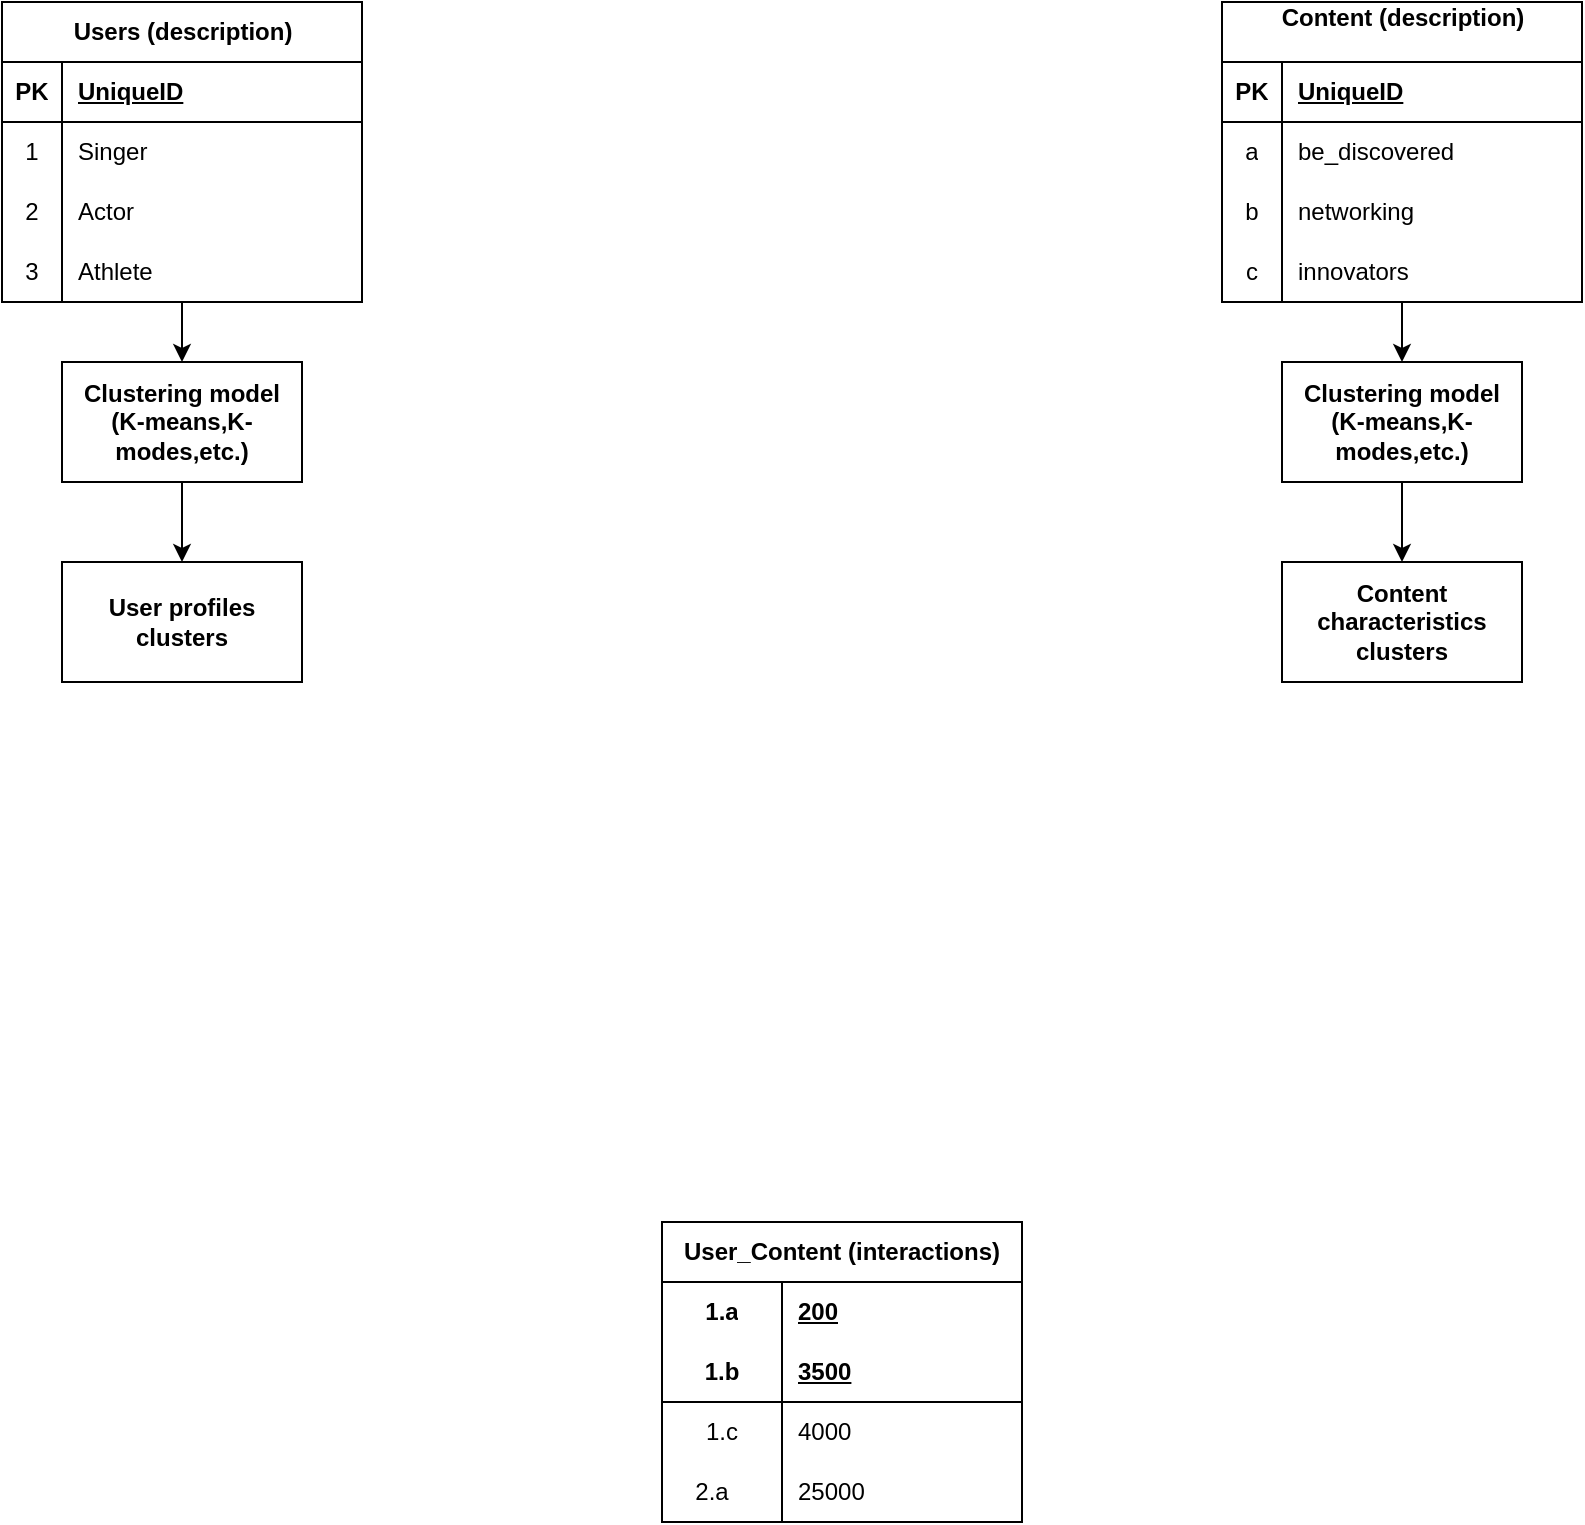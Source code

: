 <mxfile version="24.7.16">
  <diagram name="Page-1" id="EhUy1NutrSuOl0fZKsCN">
    <mxGraphModel dx="1050" dy="522" grid="1" gridSize="10" guides="1" tooltips="1" connect="1" arrows="1" fold="1" page="1" pageScale="1" pageWidth="850" pageHeight="1100" math="0" shadow="0">
      <root>
        <mxCell id="0" />
        <mxCell id="1" parent="0" />
        <mxCell id="bGWGADnspKj60i5a6RQ0-1" value="User_Content (interactions)" style="shape=table;startSize=30;container=1;collapsible=1;childLayout=tableLayout;fixedRows=1;rowLines=0;fontStyle=1;align=center;resizeLast=1;html=1;whiteSpace=wrap;" vertex="1" parent="1">
          <mxGeometry x="360" y="630" width="180" height="150" as="geometry" />
        </mxCell>
        <mxCell id="bGWGADnspKj60i5a6RQ0-2" value="" style="shape=tableRow;horizontal=0;startSize=0;swimlaneHead=0;swimlaneBody=0;fillColor=none;collapsible=0;dropTarget=0;points=[[0,0.5],[1,0.5]];portConstraint=eastwest;top=0;left=0;right=0;bottom=0;html=1;" vertex="1" parent="bGWGADnspKj60i5a6RQ0-1">
          <mxGeometry y="30" width="180" height="30" as="geometry" />
        </mxCell>
        <mxCell id="bGWGADnspKj60i5a6RQ0-3" value="1.a" style="shape=partialRectangle;connectable=0;fillColor=none;top=0;left=0;bottom=0;right=0;fontStyle=1;overflow=hidden;html=1;whiteSpace=wrap;" vertex="1" parent="bGWGADnspKj60i5a6RQ0-2">
          <mxGeometry width="60" height="30" as="geometry">
            <mxRectangle width="60" height="30" as="alternateBounds" />
          </mxGeometry>
        </mxCell>
        <mxCell id="bGWGADnspKj60i5a6RQ0-4" value="200" style="shape=partialRectangle;connectable=0;fillColor=none;top=0;left=0;bottom=0;right=0;align=left;spacingLeft=6;fontStyle=5;overflow=hidden;html=1;whiteSpace=wrap;" vertex="1" parent="bGWGADnspKj60i5a6RQ0-2">
          <mxGeometry x="60" width="120" height="30" as="geometry">
            <mxRectangle width="120" height="30" as="alternateBounds" />
          </mxGeometry>
        </mxCell>
        <mxCell id="bGWGADnspKj60i5a6RQ0-5" value="" style="shape=tableRow;horizontal=0;startSize=0;swimlaneHead=0;swimlaneBody=0;fillColor=none;collapsible=0;dropTarget=0;points=[[0,0.5],[1,0.5]];portConstraint=eastwest;top=0;left=0;right=0;bottom=1;html=1;" vertex="1" parent="bGWGADnspKj60i5a6RQ0-1">
          <mxGeometry y="60" width="180" height="30" as="geometry" />
        </mxCell>
        <mxCell id="bGWGADnspKj60i5a6RQ0-6" value="1.b" style="shape=partialRectangle;connectable=0;fillColor=none;top=0;left=0;bottom=0;right=0;fontStyle=1;overflow=hidden;html=1;whiteSpace=wrap;" vertex="1" parent="bGWGADnspKj60i5a6RQ0-5">
          <mxGeometry width="60" height="30" as="geometry">
            <mxRectangle width="60" height="30" as="alternateBounds" />
          </mxGeometry>
        </mxCell>
        <mxCell id="bGWGADnspKj60i5a6RQ0-7" value="3500" style="shape=partialRectangle;connectable=0;fillColor=none;top=0;left=0;bottom=0;right=0;align=left;spacingLeft=6;fontStyle=5;overflow=hidden;html=1;whiteSpace=wrap;" vertex="1" parent="bGWGADnspKj60i5a6RQ0-5">
          <mxGeometry x="60" width="120" height="30" as="geometry">
            <mxRectangle width="120" height="30" as="alternateBounds" />
          </mxGeometry>
        </mxCell>
        <mxCell id="bGWGADnspKj60i5a6RQ0-8" value="" style="shape=tableRow;horizontal=0;startSize=0;swimlaneHead=0;swimlaneBody=0;fillColor=none;collapsible=0;dropTarget=0;points=[[0,0.5],[1,0.5]];portConstraint=eastwest;top=0;left=0;right=0;bottom=0;html=1;" vertex="1" parent="bGWGADnspKj60i5a6RQ0-1">
          <mxGeometry y="90" width="180" height="30" as="geometry" />
        </mxCell>
        <mxCell id="bGWGADnspKj60i5a6RQ0-9" value="1.c" style="shape=partialRectangle;connectable=0;fillColor=none;top=0;left=0;bottom=0;right=0;editable=1;overflow=hidden;html=1;whiteSpace=wrap;" vertex="1" parent="bGWGADnspKj60i5a6RQ0-8">
          <mxGeometry width="60" height="30" as="geometry">
            <mxRectangle width="60" height="30" as="alternateBounds" />
          </mxGeometry>
        </mxCell>
        <mxCell id="bGWGADnspKj60i5a6RQ0-10" value="4000" style="shape=partialRectangle;connectable=0;fillColor=none;top=0;left=0;bottom=0;right=0;align=left;spacingLeft=6;overflow=hidden;html=1;whiteSpace=wrap;" vertex="1" parent="bGWGADnspKj60i5a6RQ0-8">
          <mxGeometry x="60" width="120" height="30" as="geometry">
            <mxRectangle width="120" height="30" as="alternateBounds" />
          </mxGeometry>
        </mxCell>
        <mxCell id="bGWGADnspKj60i5a6RQ0-11" value="" style="shape=tableRow;horizontal=0;startSize=0;swimlaneHead=0;swimlaneBody=0;fillColor=none;collapsible=0;dropTarget=0;points=[[0,0.5],[1,0.5]];portConstraint=eastwest;top=0;left=0;right=0;bottom=0;html=1;" vertex="1" parent="bGWGADnspKj60i5a6RQ0-1">
          <mxGeometry y="120" width="180" height="30" as="geometry" />
        </mxCell>
        <mxCell id="bGWGADnspKj60i5a6RQ0-12" value="2.a&lt;span style=&quot;white-space: pre;&quot;&gt;&#x9;&lt;/span&gt;" style="shape=partialRectangle;connectable=0;fillColor=none;top=0;left=0;bottom=0;right=0;editable=1;overflow=hidden;html=1;whiteSpace=wrap;" vertex="1" parent="bGWGADnspKj60i5a6RQ0-11">
          <mxGeometry width="60" height="30" as="geometry">
            <mxRectangle width="60" height="30" as="alternateBounds" />
          </mxGeometry>
        </mxCell>
        <mxCell id="bGWGADnspKj60i5a6RQ0-13" value="25000" style="shape=partialRectangle;connectable=0;fillColor=none;top=0;left=0;bottom=0;right=0;align=left;spacingLeft=6;overflow=hidden;html=1;whiteSpace=wrap;" vertex="1" parent="bGWGADnspKj60i5a6RQ0-11">
          <mxGeometry x="60" width="120" height="30" as="geometry">
            <mxRectangle width="120" height="30" as="alternateBounds" />
          </mxGeometry>
        </mxCell>
        <mxCell id="bGWGADnspKj60i5a6RQ0-43" value="" style="edgeStyle=orthogonalEdgeStyle;rounded=0;orthogonalLoop=1;jettySize=auto;html=1;" edge="1" parent="1" source="bGWGADnspKj60i5a6RQ0-14" target="bGWGADnspKj60i5a6RQ0-42">
          <mxGeometry relative="1" as="geometry" />
        </mxCell>
        <mxCell id="bGWGADnspKj60i5a6RQ0-14" value="Users (description)" style="shape=table;startSize=30;container=1;collapsible=1;childLayout=tableLayout;fixedRows=1;rowLines=0;fontStyle=1;align=center;resizeLast=1;html=1;" vertex="1" parent="1">
          <mxGeometry x="30" y="20" width="180" height="150" as="geometry" />
        </mxCell>
        <mxCell id="bGWGADnspKj60i5a6RQ0-15" value="" style="shape=tableRow;horizontal=0;startSize=0;swimlaneHead=0;swimlaneBody=0;fillColor=none;collapsible=0;dropTarget=0;points=[[0,0.5],[1,0.5]];portConstraint=eastwest;top=0;left=0;right=0;bottom=1;" vertex="1" parent="bGWGADnspKj60i5a6RQ0-14">
          <mxGeometry y="30" width="180" height="30" as="geometry" />
        </mxCell>
        <mxCell id="bGWGADnspKj60i5a6RQ0-16" value="PK" style="shape=partialRectangle;connectable=0;fillColor=none;top=0;left=0;bottom=0;right=0;fontStyle=1;overflow=hidden;whiteSpace=wrap;html=1;" vertex="1" parent="bGWGADnspKj60i5a6RQ0-15">
          <mxGeometry width="30" height="30" as="geometry">
            <mxRectangle width="30" height="30" as="alternateBounds" />
          </mxGeometry>
        </mxCell>
        <mxCell id="bGWGADnspKj60i5a6RQ0-17" value="UniqueID" style="shape=partialRectangle;connectable=0;fillColor=none;top=0;left=0;bottom=0;right=0;align=left;spacingLeft=6;fontStyle=5;overflow=hidden;whiteSpace=wrap;html=1;" vertex="1" parent="bGWGADnspKj60i5a6RQ0-15">
          <mxGeometry x="30" width="150" height="30" as="geometry">
            <mxRectangle width="150" height="30" as="alternateBounds" />
          </mxGeometry>
        </mxCell>
        <mxCell id="bGWGADnspKj60i5a6RQ0-18" value="" style="shape=tableRow;horizontal=0;startSize=0;swimlaneHead=0;swimlaneBody=0;fillColor=none;collapsible=0;dropTarget=0;points=[[0,0.5],[1,0.5]];portConstraint=eastwest;top=0;left=0;right=0;bottom=0;" vertex="1" parent="bGWGADnspKj60i5a6RQ0-14">
          <mxGeometry y="60" width="180" height="30" as="geometry" />
        </mxCell>
        <mxCell id="bGWGADnspKj60i5a6RQ0-19" value="1" style="shape=partialRectangle;connectable=0;fillColor=none;top=0;left=0;bottom=0;right=0;editable=1;overflow=hidden;whiteSpace=wrap;html=1;" vertex="1" parent="bGWGADnspKj60i5a6RQ0-18">
          <mxGeometry width="30" height="30" as="geometry">
            <mxRectangle width="30" height="30" as="alternateBounds" />
          </mxGeometry>
        </mxCell>
        <mxCell id="bGWGADnspKj60i5a6RQ0-20" value="Singer" style="shape=partialRectangle;connectable=0;fillColor=none;top=0;left=0;bottom=0;right=0;align=left;spacingLeft=6;overflow=hidden;whiteSpace=wrap;html=1;" vertex="1" parent="bGWGADnspKj60i5a6RQ0-18">
          <mxGeometry x="30" width="150" height="30" as="geometry">
            <mxRectangle width="150" height="30" as="alternateBounds" />
          </mxGeometry>
        </mxCell>
        <mxCell id="bGWGADnspKj60i5a6RQ0-21" value="" style="shape=tableRow;horizontal=0;startSize=0;swimlaneHead=0;swimlaneBody=0;fillColor=none;collapsible=0;dropTarget=0;points=[[0,0.5],[1,0.5]];portConstraint=eastwest;top=0;left=0;right=0;bottom=0;" vertex="1" parent="bGWGADnspKj60i5a6RQ0-14">
          <mxGeometry y="90" width="180" height="30" as="geometry" />
        </mxCell>
        <mxCell id="bGWGADnspKj60i5a6RQ0-22" value="2" style="shape=partialRectangle;connectable=0;fillColor=none;top=0;left=0;bottom=0;right=0;editable=1;overflow=hidden;whiteSpace=wrap;html=1;" vertex="1" parent="bGWGADnspKj60i5a6RQ0-21">
          <mxGeometry width="30" height="30" as="geometry">
            <mxRectangle width="30" height="30" as="alternateBounds" />
          </mxGeometry>
        </mxCell>
        <mxCell id="bGWGADnspKj60i5a6RQ0-23" value="Actor" style="shape=partialRectangle;connectable=0;fillColor=none;top=0;left=0;bottom=0;right=0;align=left;spacingLeft=6;overflow=hidden;whiteSpace=wrap;html=1;" vertex="1" parent="bGWGADnspKj60i5a6RQ0-21">
          <mxGeometry x="30" width="150" height="30" as="geometry">
            <mxRectangle width="150" height="30" as="alternateBounds" />
          </mxGeometry>
        </mxCell>
        <mxCell id="bGWGADnspKj60i5a6RQ0-24" value="" style="shape=tableRow;horizontal=0;startSize=0;swimlaneHead=0;swimlaneBody=0;fillColor=none;collapsible=0;dropTarget=0;points=[[0,0.5],[1,0.5]];portConstraint=eastwest;top=0;left=0;right=0;bottom=0;" vertex="1" parent="bGWGADnspKj60i5a6RQ0-14">
          <mxGeometry y="120" width="180" height="30" as="geometry" />
        </mxCell>
        <mxCell id="bGWGADnspKj60i5a6RQ0-25" value="3" style="shape=partialRectangle;connectable=0;fillColor=none;top=0;left=0;bottom=0;right=0;editable=1;overflow=hidden;whiteSpace=wrap;html=1;" vertex="1" parent="bGWGADnspKj60i5a6RQ0-24">
          <mxGeometry width="30" height="30" as="geometry">
            <mxRectangle width="30" height="30" as="alternateBounds" />
          </mxGeometry>
        </mxCell>
        <mxCell id="bGWGADnspKj60i5a6RQ0-26" value="Athlete" style="shape=partialRectangle;connectable=0;fillColor=none;top=0;left=0;bottom=0;right=0;align=left;spacingLeft=6;overflow=hidden;whiteSpace=wrap;html=1;" vertex="1" parent="bGWGADnspKj60i5a6RQ0-24">
          <mxGeometry x="30" width="150" height="30" as="geometry">
            <mxRectangle width="150" height="30" as="alternateBounds" />
          </mxGeometry>
        </mxCell>
        <mxCell id="bGWGADnspKj60i5a6RQ0-45" style="edgeStyle=orthogonalEdgeStyle;rounded=0;orthogonalLoop=1;jettySize=auto;html=1;entryX=0.5;entryY=0;entryDx=0;entryDy=0;" edge="1" parent="1" source="bGWGADnspKj60i5a6RQ0-27" target="bGWGADnspKj60i5a6RQ0-44">
          <mxGeometry relative="1" as="geometry" />
        </mxCell>
        <mxCell id="bGWGADnspKj60i5a6RQ0-27" value="Content (description)&lt;div&gt;&lt;br&gt;&lt;/div&gt;" style="shape=table;startSize=30;container=1;collapsible=1;childLayout=tableLayout;fixedRows=1;rowLines=0;fontStyle=1;align=center;resizeLast=1;html=1;" vertex="1" parent="1">
          <mxGeometry x="640" y="20" width="180" height="150" as="geometry" />
        </mxCell>
        <mxCell id="bGWGADnspKj60i5a6RQ0-28" value="" style="shape=tableRow;horizontal=0;startSize=0;swimlaneHead=0;swimlaneBody=0;fillColor=none;collapsible=0;dropTarget=0;points=[[0,0.5],[1,0.5]];portConstraint=eastwest;top=0;left=0;right=0;bottom=1;" vertex="1" parent="bGWGADnspKj60i5a6RQ0-27">
          <mxGeometry y="30" width="180" height="30" as="geometry" />
        </mxCell>
        <mxCell id="bGWGADnspKj60i5a6RQ0-29" value="PK" style="shape=partialRectangle;connectable=0;fillColor=none;top=0;left=0;bottom=0;right=0;fontStyle=1;overflow=hidden;whiteSpace=wrap;html=1;" vertex="1" parent="bGWGADnspKj60i5a6RQ0-28">
          <mxGeometry width="30" height="30" as="geometry">
            <mxRectangle width="30" height="30" as="alternateBounds" />
          </mxGeometry>
        </mxCell>
        <mxCell id="bGWGADnspKj60i5a6RQ0-30" value="UniqueID" style="shape=partialRectangle;connectable=0;fillColor=none;top=0;left=0;bottom=0;right=0;align=left;spacingLeft=6;fontStyle=5;overflow=hidden;whiteSpace=wrap;html=1;" vertex="1" parent="bGWGADnspKj60i5a6RQ0-28">
          <mxGeometry x="30" width="150" height="30" as="geometry">
            <mxRectangle width="150" height="30" as="alternateBounds" />
          </mxGeometry>
        </mxCell>
        <mxCell id="bGWGADnspKj60i5a6RQ0-31" value="" style="shape=tableRow;horizontal=0;startSize=0;swimlaneHead=0;swimlaneBody=0;fillColor=none;collapsible=0;dropTarget=0;points=[[0,0.5],[1,0.5]];portConstraint=eastwest;top=0;left=0;right=0;bottom=0;" vertex="1" parent="bGWGADnspKj60i5a6RQ0-27">
          <mxGeometry y="60" width="180" height="30" as="geometry" />
        </mxCell>
        <mxCell id="bGWGADnspKj60i5a6RQ0-32" value="a" style="shape=partialRectangle;connectable=0;fillColor=none;top=0;left=0;bottom=0;right=0;editable=1;overflow=hidden;whiteSpace=wrap;html=1;" vertex="1" parent="bGWGADnspKj60i5a6RQ0-31">
          <mxGeometry width="30" height="30" as="geometry">
            <mxRectangle width="30" height="30" as="alternateBounds" />
          </mxGeometry>
        </mxCell>
        <mxCell id="bGWGADnspKj60i5a6RQ0-33" value="be_discovered&lt;span style=&quot;white-space: pre;&quot;&gt;&#x9;&lt;/span&gt;" style="shape=partialRectangle;connectable=0;fillColor=none;top=0;left=0;bottom=0;right=0;align=left;spacingLeft=6;overflow=hidden;whiteSpace=wrap;html=1;" vertex="1" parent="bGWGADnspKj60i5a6RQ0-31">
          <mxGeometry x="30" width="150" height="30" as="geometry">
            <mxRectangle width="150" height="30" as="alternateBounds" />
          </mxGeometry>
        </mxCell>
        <mxCell id="bGWGADnspKj60i5a6RQ0-34" value="" style="shape=tableRow;horizontal=0;startSize=0;swimlaneHead=0;swimlaneBody=0;fillColor=none;collapsible=0;dropTarget=0;points=[[0,0.5],[1,0.5]];portConstraint=eastwest;top=0;left=0;right=0;bottom=0;" vertex="1" parent="bGWGADnspKj60i5a6RQ0-27">
          <mxGeometry y="90" width="180" height="30" as="geometry" />
        </mxCell>
        <mxCell id="bGWGADnspKj60i5a6RQ0-35" value="b" style="shape=partialRectangle;connectable=0;fillColor=none;top=0;left=0;bottom=0;right=0;editable=1;overflow=hidden;whiteSpace=wrap;html=1;" vertex="1" parent="bGWGADnspKj60i5a6RQ0-34">
          <mxGeometry width="30" height="30" as="geometry">
            <mxRectangle width="30" height="30" as="alternateBounds" />
          </mxGeometry>
        </mxCell>
        <mxCell id="bGWGADnspKj60i5a6RQ0-36" value="networking" style="shape=partialRectangle;connectable=0;fillColor=none;top=0;left=0;bottom=0;right=0;align=left;spacingLeft=6;overflow=hidden;whiteSpace=wrap;html=1;" vertex="1" parent="bGWGADnspKj60i5a6RQ0-34">
          <mxGeometry x="30" width="150" height="30" as="geometry">
            <mxRectangle width="150" height="30" as="alternateBounds" />
          </mxGeometry>
        </mxCell>
        <mxCell id="bGWGADnspKj60i5a6RQ0-37" value="" style="shape=tableRow;horizontal=0;startSize=0;swimlaneHead=0;swimlaneBody=0;fillColor=none;collapsible=0;dropTarget=0;points=[[0,0.5],[1,0.5]];portConstraint=eastwest;top=0;left=0;right=0;bottom=0;" vertex="1" parent="bGWGADnspKj60i5a6RQ0-27">
          <mxGeometry y="120" width="180" height="30" as="geometry" />
        </mxCell>
        <mxCell id="bGWGADnspKj60i5a6RQ0-38" value="c" style="shape=partialRectangle;connectable=0;fillColor=none;top=0;left=0;bottom=0;right=0;editable=1;overflow=hidden;whiteSpace=wrap;html=1;" vertex="1" parent="bGWGADnspKj60i5a6RQ0-37">
          <mxGeometry width="30" height="30" as="geometry">
            <mxRectangle width="30" height="30" as="alternateBounds" />
          </mxGeometry>
        </mxCell>
        <mxCell id="bGWGADnspKj60i5a6RQ0-39" value="innovators" style="shape=partialRectangle;connectable=0;fillColor=none;top=0;left=0;bottom=0;right=0;align=left;spacingLeft=6;overflow=hidden;whiteSpace=wrap;html=1;" vertex="1" parent="bGWGADnspKj60i5a6RQ0-37">
          <mxGeometry x="30" width="150" height="30" as="geometry">
            <mxRectangle width="150" height="30" as="alternateBounds" />
          </mxGeometry>
        </mxCell>
        <mxCell id="bGWGADnspKj60i5a6RQ0-64" value="" style="edgeStyle=orthogonalEdgeStyle;rounded=0;orthogonalLoop=1;jettySize=auto;html=1;" edge="1" parent="1" source="bGWGADnspKj60i5a6RQ0-42" target="bGWGADnspKj60i5a6RQ0-63">
          <mxGeometry relative="1" as="geometry" />
        </mxCell>
        <mxCell id="bGWGADnspKj60i5a6RQ0-42" value="Clustering model&lt;div&gt;(K-means,K-modes,etc.)&lt;/div&gt;" style="whiteSpace=wrap;html=1;startSize=30;fontStyle=1;" vertex="1" parent="1">
          <mxGeometry x="60" y="200" width="120" height="60" as="geometry" />
        </mxCell>
        <mxCell id="bGWGADnspKj60i5a6RQ0-66" value="" style="edgeStyle=orthogonalEdgeStyle;rounded=0;orthogonalLoop=1;jettySize=auto;html=1;" edge="1" parent="1" source="bGWGADnspKj60i5a6RQ0-44" target="bGWGADnspKj60i5a6RQ0-65">
          <mxGeometry relative="1" as="geometry" />
        </mxCell>
        <mxCell id="bGWGADnspKj60i5a6RQ0-44" value="Clustering model&lt;div&gt;(K-means,K-modes,etc.)&lt;/div&gt;" style="whiteSpace=wrap;html=1;startSize=30;fontStyle=1;" vertex="1" parent="1">
          <mxGeometry x="670" y="200" width="120" height="60" as="geometry" />
        </mxCell>
        <mxCell id="bGWGADnspKj60i5a6RQ0-63" value="User profiles clusters" style="whiteSpace=wrap;html=1;startSize=30;fontStyle=1;" vertex="1" parent="1">
          <mxGeometry x="60" y="300" width="120" height="60" as="geometry" />
        </mxCell>
        <mxCell id="bGWGADnspKj60i5a6RQ0-65" value="Content characteristics clusters" style="whiteSpace=wrap;html=1;startSize=30;fontStyle=1;" vertex="1" parent="1">
          <mxGeometry x="670" y="300" width="120" height="60" as="geometry" />
        </mxCell>
      </root>
    </mxGraphModel>
  </diagram>
</mxfile>
